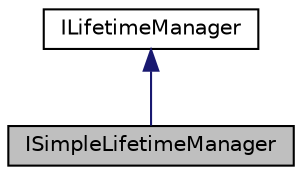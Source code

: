 digraph "ISimpleLifetimeManager"
{
 // LATEX_PDF_SIZE
  edge [fontname="Helvetica",fontsize="10",labelfontname="Helvetica",labelfontsize="10"];
  node [fontname="Helvetica",fontsize="10",shape=record];
  Node1 [label="ISimpleLifetimeManager",height=0.2,width=0.4,color="black", fillcolor="grey75", style="filled", fontcolor="black",tooltip="Abstract class of the simple lifetime manager interface."];
  Node2 -> Node1 [dir="back",color="midnightblue",fontsize="10",style="solid",fontname="Helvetica"];
  Node2 [label="ILifetimeManager",height=0.2,width=0.4,color="black", fillcolor="white", style="filled",URL="$classarm__compute_1_1_i_lifetime_manager.xhtml",tooltip="Interface for managing the lifetime of objects."];
}
